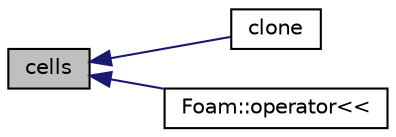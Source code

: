 digraph "cells"
{
  bgcolor="transparent";
  edge [fontname="Helvetica",fontsize="10",labelfontname="Helvetica",labelfontsize="10"];
  node [fontname="Helvetica",fontsize="10",shape=record];
  rankdir="LR";
  Node42 [label="cells",height=0.2,width=0.4,color="black", fillcolor="grey75", style="filled", fontcolor="black"];
  Node42 -> Node43 [dir="back",color="midnightblue",fontsize="10",style="solid",fontname="Helvetica"];
  Node43 [label="clone",height=0.2,width=0.4,color="black",URL="$a25741.html#aa54cd2428f8373d340a7b7e053968c4e",tooltip="Clone. "];
  Node42 -> Node44 [dir="back",color="midnightblue",fontsize="10",style="solid",fontname="Helvetica"];
  Node44 [label="Foam::operator\<\<",height=0.2,width=0.4,color="black",URL="$a21851.html#aaf151b2319648372987040e3117e9d9d"];
}
